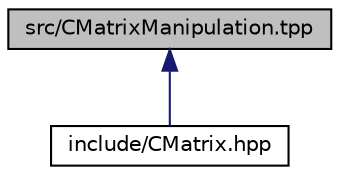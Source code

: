digraph "src/CMatrixManipulation.tpp"
{
 // LATEX_PDF_SIZE
  bgcolor="transparent";
  edge [fontname="Helvetica",fontsize="10",labelfontname="Helvetica",labelfontsize="10"];
  node [fontname="Helvetica",fontsize="10",shape=record];
  Node1 [label="src/CMatrixManipulation.tpp",height=0.2,width=0.4,color="black", fillcolor="grey75", style="filled", fontcolor="black",tooltip="This file contains the implementation of methods to find elements and to perform manipulations on the..."];
  Node1 -> Node2 [dir="back",color="midnightblue",fontsize="10",style="solid",fontname="Helvetica"];
  Node2 [label="include/CMatrix.hpp",height=0.2,width=0.4,color="black",URL="$d9/d46/CMatrix_8hpp.html",tooltip="File containing the main template class of the 'cmatrix' library."];
}
